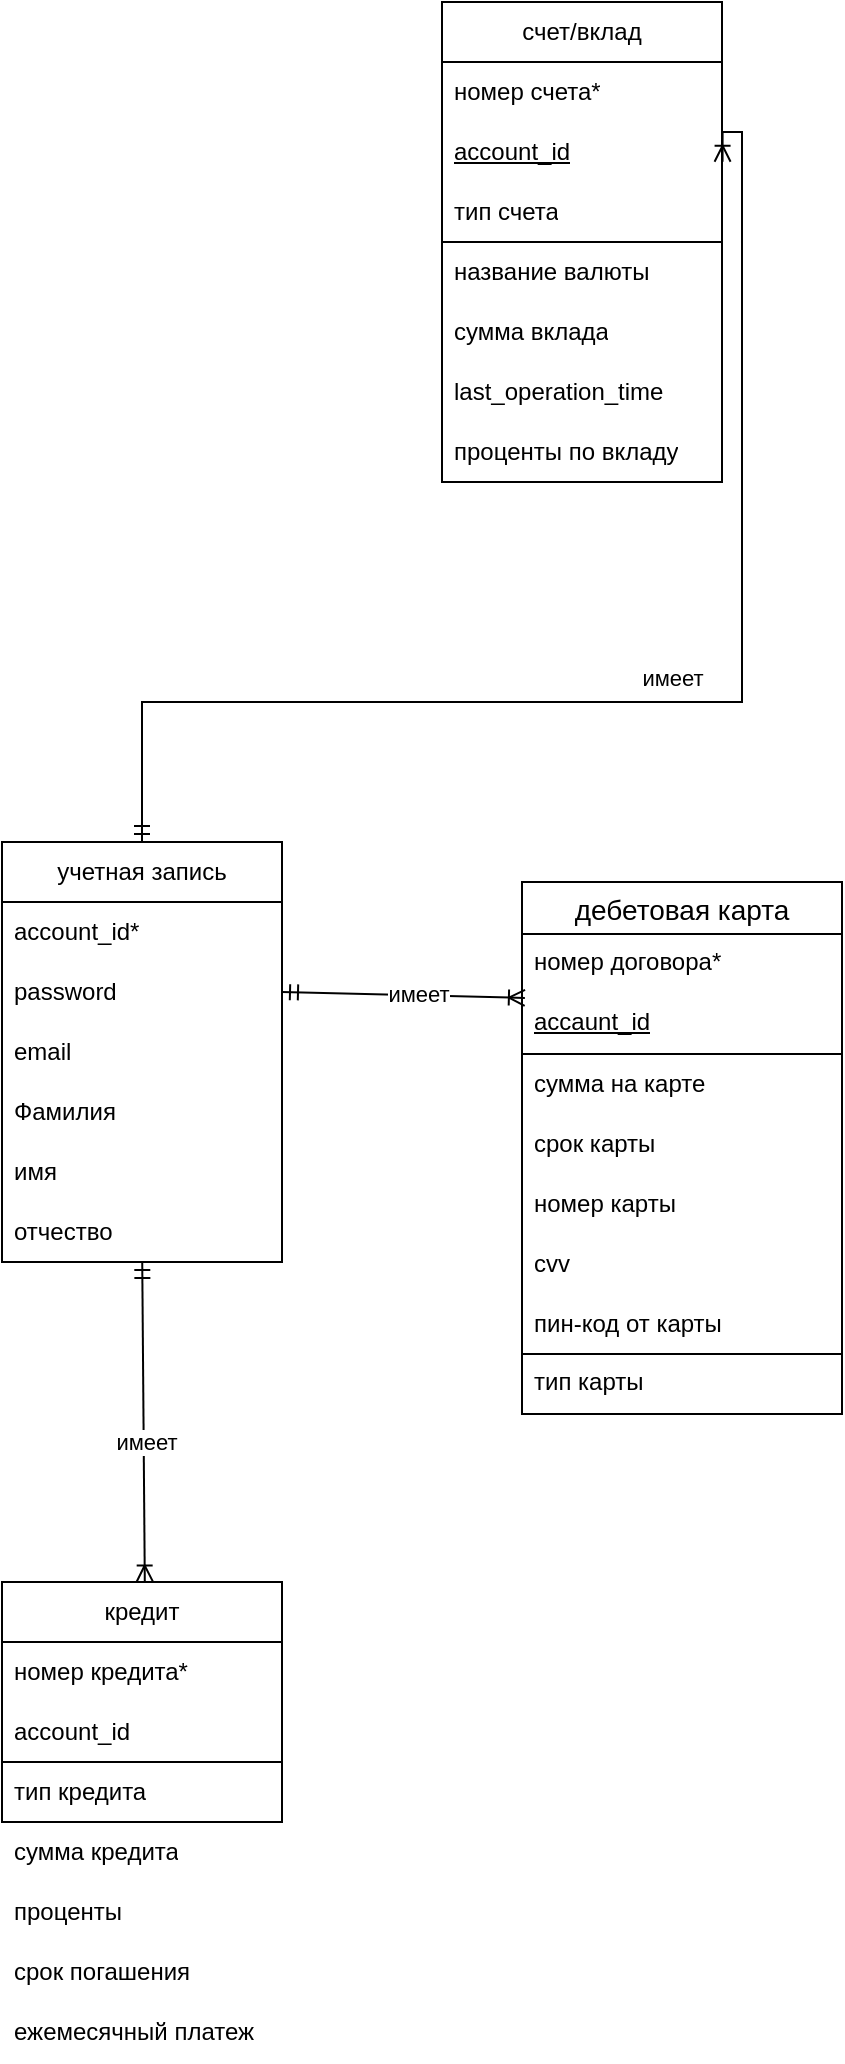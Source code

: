 <mxfile version="24.7.13">
  <diagram name="Страница — 1" id="xehqO3LmnZqBcSzsHbtY">
    <mxGraphModel dx="1124" dy="551" grid="1" gridSize="10" guides="1" tooltips="1" connect="1" arrows="1" fold="1" page="1" pageScale="1" pageWidth="827" pageHeight="1169" math="0" shadow="0">
      <root>
        <mxCell id="0" />
        <mxCell id="1" parent="0" />
        <mxCell id="UC73eoI3DIua84Bo0nfy-2" value="учетная запись" style="swimlane;fontStyle=0;childLayout=stackLayout;horizontal=1;startSize=30;horizontalStack=0;resizeParent=1;resizeParentMax=0;resizeLast=0;collapsible=1;marginBottom=0;whiteSpace=wrap;html=1;" parent="1" vertex="1">
          <mxGeometry x="440" y="440" width="140" height="210" as="geometry" />
        </mxCell>
        <mxCell id="UC73eoI3DIua84Bo0nfy-4" value="account_id*" style="text;strokeColor=none;fillColor=none;align=left;verticalAlign=middle;spacingLeft=4;spacingRight=4;overflow=hidden;points=[[0,0.5],[1,0.5]];portConstraint=eastwest;rotatable=0;whiteSpace=wrap;html=1;" parent="UC73eoI3DIua84Bo0nfy-2" vertex="1">
          <mxGeometry y="30" width="140" height="30" as="geometry" />
        </mxCell>
        <mxCell id="UC73eoI3DIua84Bo0nfy-6" value="password" style="text;strokeColor=none;fillColor=none;align=left;verticalAlign=middle;spacingLeft=4;spacingRight=4;overflow=hidden;points=[[0,0.5],[1,0.5]];portConstraint=eastwest;rotatable=0;whiteSpace=wrap;html=1;" parent="UC73eoI3DIua84Bo0nfy-2" vertex="1">
          <mxGeometry y="60" width="140" height="30" as="geometry" />
        </mxCell>
        <mxCell id="UC73eoI3DIua84Bo0nfy-7" value="email" style="text;strokeColor=none;fillColor=none;align=left;verticalAlign=middle;spacingLeft=4;spacingRight=4;overflow=hidden;points=[[0,0.5],[1,0.5]];portConstraint=eastwest;rotatable=0;whiteSpace=wrap;html=1;" parent="UC73eoI3DIua84Bo0nfy-2" vertex="1">
          <mxGeometry y="90" width="140" height="30" as="geometry" />
        </mxCell>
        <mxCell id="Dkzqhk1Ld1oKis2fM7B3-2" value="Фамилия" style="text;strokeColor=none;fillColor=none;align=left;verticalAlign=middle;spacingLeft=4;spacingRight=4;overflow=hidden;points=[[0,0.5],[1,0.5]];portConstraint=eastwest;rotatable=0;whiteSpace=wrap;html=1;" vertex="1" parent="UC73eoI3DIua84Bo0nfy-2">
          <mxGeometry y="120" width="140" height="30" as="geometry" />
        </mxCell>
        <mxCell id="Dkzqhk1Ld1oKis2fM7B3-3" value="имя" style="text;strokeColor=none;fillColor=none;align=left;verticalAlign=middle;spacingLeft=4;spacingRight=4;overflow=hidden;points=[[0,0.5],[1,0.5]];portConstraint=eastwest;rotatable=0;whiteSpace=wrap;html=1;" vertex="1" parent="UC73eoI3DIua84Bo0nfy-2">
          <mxGeometry y="150" width="140" height="30" as="geometry" />
        </mxCell>
        <mxCell id="Dkzqhk1Ld1oKis2fM7B3-4" value="отчество" style="text;strokeColor=none;fillColor=none;align=left;verticalAlign=middle;spacingLeft=4;spacingRight=4;overflow=hidden;points=[[0,0.5],[1,0.5]];portConstraint=eastwest;rotatable=0;whiteSpace=wrap;html=1;" vertex="1" parent="UC73eoI3DIua84Bo0nfy-2">
          <mxGeometry y="180" width="140" height="30" as="geometry" />
        </mxCell>
        <mxCell id="UC73eoI3DIua84Bo0nfy-8" value="счет/вклад" style="swimlane;fontStyle=0;childLayout=stackLayout;horizontal=1;startSize=30;horizontalStack=0;resizeParent=1;resizeParentMax=0;resizeLast=0;collapsible=1;marginBottom=0;whiteSpace=wrap;html=1;" parent="1" vertex="1">
          <mxGeometry x="660" y="20" width="140" height="120" as="geometry" />
        </mxCell>
        <mxCell id="UC73eoI3DIua84Bo0nfy-9" value="номер счета*" style="text;strokeColor=none;fillColor=none;align=left;verticalAlign=middle;spacingLeft=4;spacingRight=4;overflow=hidden;points=[[0,0.5],[1,0.5]];portConstraint=eastwest;rotatable=0;whiteSpace=wrap;html=1;" parent="UC73eoI3DIua84Bo0nfy-8" vertex="1">
          <mxGeometry y="30" width="140" height="30" as="geometry" />
        </mxCell>
        <mxCell id="UC73eoI3DIua84Bo0nfy-10" value="&lt;u&gt;account_id&lt;/u&gt;" style="text;strokeColor=none;fillColor=none;align=left;verticalAlign=middle;spacingLeft=4;spacingRight=4;overflow=hidden;points=[[0,0.5],[1,0.5]];portConstraint=eastwest;rotatable=0;whiteSpace=wrap;html=1;" parent="UC73eoI3DIua84Bo0nfy-8" vertex="1">
          <mxGeometry y="60" width="140" height="30" as="geometry" />
        </mxCell>
        <mxCell id="Dkzqhk1Ld1oKis2fM7B3-6" value="тип счета" style="text;strokeColor=none;fillColor=none;align=left;verticalAlign=middle;spacingLeft=4;spacingRight=4;overflow=hidden;points=[[0,0.5],[1,0.5]];portConstraint=eastwest;rotatable=0;whiteSpace=wrap;html=1;" vertex="1" parent="UC73eoI3DIua84Bo0nfy-8">
          <mxGeometry y="90" width="140" height="30" as="geometry" />
        </mxCell>
        <mxCell id="UC73eoI3DIua84Bo0nfy-12" value="" style="edgeStyle=orthogonalEdgeStyle;fontSize=12;html=1;endArrow=ERoneToMany;startArrow=ERmandOne;;rounded=0;exitX=0.5;exitY=0;exitDx=0;exitDy=0;entryX=1.002;entryY=0.663;entryDx=0;entryDy=0;entryPerimeter=0;" parent="1" source="UC73eoI3DIua84Bo0nfy-2" target="UC73eoI3DIua84Bo0nfy-10" edge="1">
          <mxGeometry width="100" height="100" relative="1" as="geometry">
            <mxPoint x="610" y="540" as="sourcePoint" />
            <mxPoint x="840" y="90" as="targetPoint" />
            <Array as="points">
              <mxPoint x="510" y="370" />
              <mxPoint x="810" y="370" />
              <mxPoint x="810" y="85" />
              <mxPoint x="800" y="85" />
            </Array>
          </mxGeometry>
        </mxCell>
        <mxCell id="UC73eoI3DIua84Bo0nfy-28" value="имеет" style="edgeLabel;html=1;align=center;verticalAlign=middle;resizable=0;points=[];" parent="UC73eoI3DIua84Bo0nfy-12" vertex="1" connectable="0">
          <mxGeometry x="-0.068" y="-2" relative="1" as="geometry">
            <mxPoint x="18" y="-14" as="offset" />
          </mxGeometry>
        </mxCell>
        <mxCell id="UC73eoI3DIua84Bo0nfy-30" value="" style="swimlane;fontStyle=0;childLayout=stackLayout;horizontal=1;startSize=0;horizontalStack=0;resizeParent=1;resizeParentMax=0;resizeLast=0;collapsible=1;marginBottom=0;whiteSpace=wrap;html=1;" parent="1" vertex="1">
          <mxGeometry x="660" y="140" width="140" height="120" as="geometry" />
        </mxCell>
        <mxCell id="UC73eoI3DIua84Bo0nfy-31" value="название валюты" style="text;strokeColor=none;fillColor=none;align=left;verticalAlign=middle;spacingLeft=4;spacingRight=4;overflow=hidden;points=[[0,0.5],[1,0.5]];portConstraint=eastwest;rotatable=0;whiteSpace=wrap;html=1;" parent="UC73eoI3DIua84Bo0nfy-30" vertex="1">
          <mxGeometry width="140" height="30" as="geometry" />
        </mxCell>
        <mxCell id="UC73eoI3DIua84Bo0nfy-32" value="сумма вклада" style="text;strokeColor=none;fillColor=none;align=left;verticalAlign=middle;spacingLeft=4;spacingRight=4;overflow=hidden;points=[[0,0.5],[1,0.5]];portConstraint=eastwest;rotatable=0;whiteSpace=wrap;html=1;" parent="UC73eoI3DIua84Bo0nfy-30" vertex="1">
          <mxGeometry y="30" width="140" height="30" as="geometry" />
        </mxCell>
        <mxCell id="UC73eoI3DIua84Bo0nfy-33" value="last_operation_time" style="text;strokeColor=none;fillColor=none;align=left;verticalAlign=middle;spacingLeft=4;spacingRight=4;overflow=hidden;points=[[0,0.5],[1,0.5]];portConstraint=eastwest;rotatable=0;whiteSpace=wrap;html=1;" parent="UC73eoI3DIua84Bo0nfy-30" vertex="1">
          <mxGeometry y="60" width="140" height="30" as="geometry" />
        </mxCell>
        <mxCell id="Dkzqhk1Ld1oKis2fM7B3-1" value="проценты по вкладу" style="text;strokeColor=none;fillColor=none;align=left;verticalAlign=middle;spacingLeft=4;spacingRight=4;overflow=hidden;points=[[0,0.5],[1,0.5]];portConstraint=eastwest;rotatable=0;whiteSpace=wrap;html=1;" vertex="1" parent="UC73eoI3DIua84Bo0nfy-30">
          <mxGeometry y="90" width="140" height="30" as="geometry" />
        </mxCell>
        <mxCell id="UC73eoI3DIua84Bo0nfy-41" value="кредит" style="swimlane;fontStyle=0;childLayout=stackLayout;horizontal=1;startSize=30;horizontalStack=0;resizeParent=1;resizeParentMax=0;resizeLast=0;collapsible=1;marginBottom=0;whiteSpace=wrap;html=1;" parent="1" vertex="1">
          <mxGeometry x="440" y="810" width="140" height="90" as="geometry" />
        </mxCell>
        <mxCell id="UC73eoI3DIua84Bo0nfy-42" value="номер кредита*" style="text;strokeColor=none;fillColor=none;align=left;verticalAlign=middle;spacingLeft=4;spacingRight=4;overflow=hidden;points=[[0,0.5],[1,0.5]];portConstraint=eastwest;rotatable=0;whiteSpace=wrap;html=1;" parent="UC73eoI3DIua84Bo0nfy-41" vertex="1">
          <mxGeometry y="30" width="140" height="30" as="geometry" />
        </mxCell>
        <mxCell id="nFswkD1fhECwgE2p1qrN-17" value="account_id" style="text;strokeColor=none;fillColor=none;align=left;verticalAlign=middle;spacingLeft=4;spacingRight=4;overflow=hidden;points=[[0,0.5],[1,0.5]];portConstraint=eastwest;rotatable=0;whiteSpace=wrap;html=1;" parent="UC73eoI3DIua84Bo0nfy-41" vertex="1">
          <mxGeometry y="60" width="140" height="30" as="geometry" />
        </mxCell>
        <mxCell id="UC73eoI3DIua84Bo0nfy-48" value="" style="fontSize=12;html=1;endArrow=ERoneToMany;startArrow=ERmandOne;rounded=0;entryX=0.51;entryY=-0.003;entryDx=0;entryDy=0;entryPerimeter=0;" parent="1" target="UC73eoI3DIua84Bo0nfy-41" edge="1" source="Dkzqhk1Ld1oKis2fM7B3-4">
          <mxGeometry width="100" height="100" relative="1" as="geometry">
            <mxPoint x="520" y="740" as="sourcePoint" />
            <mxPoint x="660" y="570" as="targetPoint" />
          </mxGeometry>
        </mxCell>
        <mxCell id="UC73eoI3DIua84Bo0nfy-49" value="имеет" style="edgeLabel;html=1;align=center;verticalAlign=middle;resizable=0;points=[];" parent="UC73eoI3DIua84Bo0nfy-48" vertex="1" connectable="0">
          <mxGeometry x="0.12" y="1" relative="1" as="geometry">
            <mxPoint as="offset" />
          </mxGeometry>
        </mxCell>
        <mxCell id="nFswkD1fhECwgE2p1qrN-11" value="" style="swimlane;fontStyle=0;childLayout=stackLayout;horizontal=1;startSize=0;horizontalStack=0;resizeParent=1;resizeParentMax=0;resizeLast=0;collapsible=1;marginBottom=0;whiteSpace=wrap;html=1;" parent="1" vertex="1">
          <mxGeometry x="440" y="900" width="140" height="30" as="geometry">
            <mxRectangle x="440" y="750" width="50" height="40" as="alternateBounds" />
          </mxGeometry>
        </mxCell>
        <mxCell id="Dkzqhk1Ld1oKis2fM7B3-10" value="тип кредита" style="text;strokeColor=none;fillColor=none;align=left;verticalAlign=middle;spacingLeft=4;spacingRight=4;overflow=hidden;points=[[0,0.5],[1,0.5]];portConstraint=eastwest;rotatable=0;whiteSpace=wrap;html=1;" vertex="1" parent="nFswkD1fhECwgE2p1qrN-11">
          <mxGeometry width="140" height="30" as="geometry" />
        </mxCell>
        <mxCell id="nFswkD1fhECwgE2p1qrN-20" value="дебетовая карта" style="swimlane;fontStyle=0;childLayout=stackLayout;horizontal=1;startSize=26;horizontalStack=0;resizeParent=1;resizeParentMax=0;resizeLast=0;collapsible=1;marginBottom=0;align=center;fontSize=14;" parent="1" vertex="1">
          <mxGeometry x="700" y="460" width="160" height="266" as="geometry" />
        </mxCell>
        <mxCell id="nFswkD1fhECwgE2p1qrN-21" value="номер договора*" style="text;strokeColor=none;fillColor=none;spacingLeft=4;spacingRight=4;overflow=hidden;rotatable=0;points=[[0,0.5],[1,0.5]];portConstraint=eastwest;fontSize=12;whiteSpace=wrap;html=1;" parent="nFswkD1fhECwgE2p1qrN-20" vertex="1">
          <mxGeometry y="26" width="160" height="30" as="geometry" />
        </mxCell>
        <mxCell id="nFswkD1fhECwgE2p1qrN-22" value="&lt;u&gt;accaunt_id&lt;/u&gt;" style="text;strokeColor=none;fillColor=none;spacingLeft=4;spacingRight=4;overflow=hidden;rotatable=0;points=[[0,0.5],[1,0.5]];portConstraint=eastwest;fontSize=12;whiteSpace=wrap;html=1;" parent="nFswkD1fhECwgE2p1qrN-20" vertex="1">
          <mxGeometry y="56" width="160" height="30" as="geometry" />
        </mxCell>
        <mxCell id="nFswkD1fhECwgE2p1qrN-26" value="" style="swimlane;fontStyle=0;childLayout=stackLayout;horizontal=1;startSize=0;horizontalStack=0;resizeParent=1;resizeParentMax=0;resizeLast=0;collapsible=1;marginBottom=0;whiteSpace=wrap;html=1;" parent="nFswkD1fhECwgE2p1qrN-20" vertex="1">
          <mxGeometry y="86" width="160" height="150" as="geometry" />
        </mxCell>
        <mxCell id="nFswkD1fhECwgE2p1qrN-27" value="сумма на карте" style="text;strokeColor=none;fillColor=none;align=left;verticalAlign=middle;spacingLeft=4;spacingRight=4;overflow=hidden;points=[[0,0.5],[1,0.5]];portConstraint=eastwest;rotatable=0;whiteSpace=wrap;html=1;" parent="nFswkD1fhECwgE2p1qrN-26" vertex="1">
          <mxGeometry width="160" height="30" as="geometry" />
        </mxCell>
        <mxCell id="nFswkD1fhECwgE2p1qrN-28" value="срок карты" style="text;strokeColor=none;fillColor=none;align=left;verticalAlign=middle;spacingLeft=4;spacingRight=4;overflow=hidden;points=[[0,0.5],[1,0.5]];portConstraint=eastwest;rotatable=0;whiteSpace=wrap;html=1;" parent="nFswkD1fhECwgE2p1qrN-26" vertex="1">
          <mxGeometry y="30" width="160" height="30" as="geometry" />
        </mxCell>
        <mxCell id="nFswkD1fhECwgE2p1qrN-29" value="номер карты" style="text;strokeColor=none;fillColor=none;align=left;verticalAlign=middle;spacingLeft=4;spacingRight=4;overflow=hidden;points=[[0,0.5],[1,0.5]];portConstraint=eastwest;rotatable=0;whiteSpace=wrap;html=1;" parent="nFswkD1fhECwgE2p1qrN-26" vertex="1">
          <mxGeometry y="60" width="160" height="30" as="geometry" />
        </mxCell>
        <mxCell id="nFswkD1fhECwgE2p1qrN-30" value="cvv" style="text;strokeColor=none;fillColor=none;align=left;verticalAlign=middle;spacingLeft=4;spacingRight=4;overflow=hidden;points=[[0,0.5],[1,0.5]];portConstraint=eastwest;rotatable=0;whiteSpace=wrap;html=1;" parent="nFswkD1fhECwgE2p1qrN-26" vertex="1">
          <mxGeometry y="90" width="160" height="30" as="geometry" />
        </mxCell>
        <mxCell id="nFswkD1fhECwgE2p1qrN-31" value="пин-код от карты" style="text;strokeColor=none;fillColor=none;align=left;verticalAlign=middle;spacingLeft=4;spacingRight=4;overflow=hidden;points=[[0,0.5],[1,0.5]];portConstraint=eastwest;rotatable=0;whiteSpace=wrap;html=1;" parent="nFswkD1fhECwgE2p1qrN-26" vertex="1">
          <mxGeometry y="120" width="160" height="30" as="geometry" />
        </mxCell>
        <mxCell id="Dkzqhk1Ld1oKis2fM7B3-9" value="тип карты" style="text;strokeColor=none;fillColor=none;spacingLeft=4;spacingRight=4;overflow=hidden;rotatable=0;points=[[0,0.5],[1,0.5]];portConstraint=eastwest;fontSize=12;whiteSpace=wrap;html=1;" vertex="1" parent="nFswkD1fhECwgE2p1qrN-20">
          <mxGeometry y="236" width="160" height="30" as="geometry" />
        </mxCell>
        <mxCell id="nFswkD1fhECwgE2p1qrN-24" value="" style="fontSize=12;html=1;endArrow=ERoneToMany;startArrow=ERmandOne;rounded=0;entryX=0.009;entryY=1.066;entryDx=0;entryDy=0;entryPerimeter=0;exitX=1;exitY=0.5;exitDx=0;exitDy=0;" parent="1" source="UC73eoI3DIua84Bo0nfy-6" target="nFswkD1fhECwgE2p1qrN-21" edge="1">
          <mxGeometry width="100" height="100" relative="1" as="geometry">
            <mxPoint x="650" y="520" as="sourcePoint" />
            <mxPoint x="651" y="620" as="targetPoint" />
          </mxGeometry>
        </mxCell>
        <mxCell id="nFswkD1fhECwgE2p1qrN-25" value="имеет" style="edgeLabel;html=1;align=center;verticalAlign=middle;resizable=0;points=[];" parent="nFswkD1fhECwgE2p1qrN-24" vertex="1" connectable="0">
          <mxGeometry x="0.12" y="1" relative="1" as="geometry">
            <mxPoint as="offset" />
          </mxGeometry>
        </mxCell>
        <mxCell id="nFswkD1fhECwgE2p1qrN-16" value="ежемесячный платеж" style="text;strokeColor=none;fillColor=none;align=left;verticalAlign=middle;spacingLeft=4;spacingRight=4;overflow=hidden;points=[[0,0.5],[1,0.5]];portConstraint=eastwest;rotatable=0;whiteSpace=wrap;html=1;" parent="1" vertex="1">
          <mxGeometry x="440" y="1020" width="140" height="30" as="geometry" />
        </mxCell>
        <mxCell id="nFswkD1fhECwgE2p1qrN-14" value="срок погашения" style="text;strokeColor=none;fillColor=none;align=left;verticalAlign=middle;spacingLeft=4;spacingRight=4;overflow=hidden;points=[[0,0.5],[1,0.5]];portConstraint=eastwest;rotatable=0;whiteSpace=wrap;html=1;" parent="1" vertex="1">
          <mxGeometry x="440" y="990" width="140" height="30" as="geometry" />
        </mxCell>
        <mxCell id="nFswkD1fhECwgE2p1qrN-13" value="проценты" style="text;strokeColor=none;fillColor=none;align=left;verticalAlign=middle;spacingLeft=4;spacingRight=4;overflow=hidden;points=[[0,0.5],[1,0.5]];portConstraint=eastwest;rotatable=0;whiteSpace=wrap;html=1;" parent="1" vertex="1">
          <mxGeometry x="440" y="960" width="140" height="30" as="geometry" />
        </mxCell>
        <mxCell id="nFswkD1fhECwgE2p1qrN-12" value="сумма кредита" style="text;strokeColor=none;fillColor=none;align=left;verticalAlign=middle;spacingLeft=4;spacingRight=4;overflow=hidden;points=[[0,0.5],[1,0.5]];portConstraint=eastwest;rotatable=0;whiteSpace=wrap;html=1;" parent="1" vertex="1">
          <mxGeometry x="440" y="930" width="140" height="30" as="geometry" />
        </mxCell>
      </root>
    </mxGraphModel>
  </diagram>
</mxfile>
